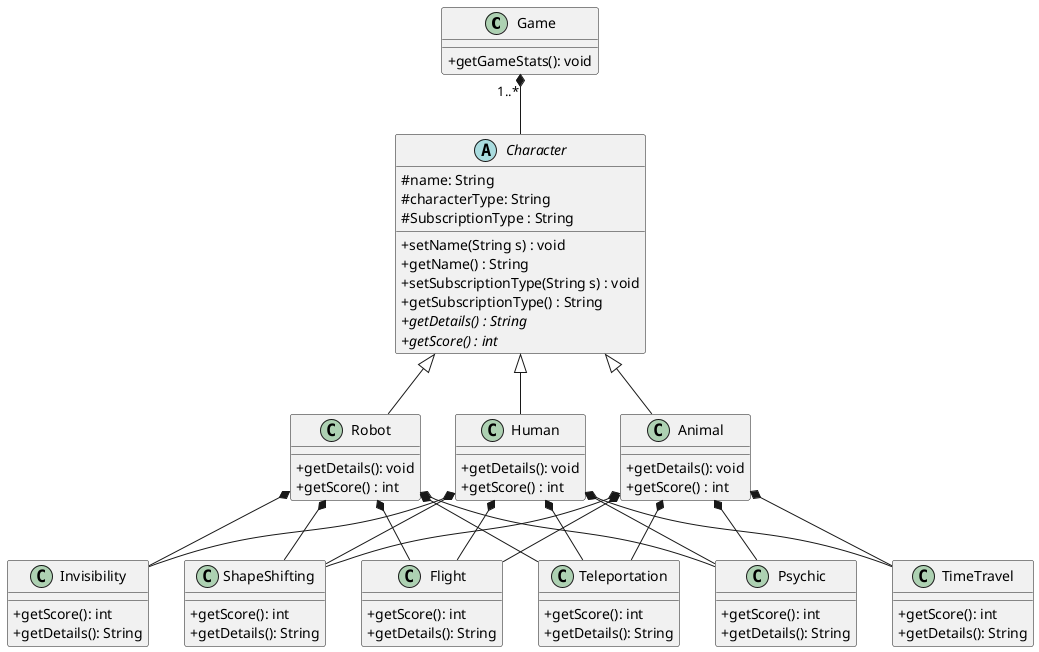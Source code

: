 @startuml
skinParam classAttributeIconSize 0

class Game{
+ getGameStats(): void
}

Game "1..*" *-- Character

abstract class Character{
    #name: String
    #characterType: String
    #SubscriptionType : String

    +setName(String s) : void
    +getName() : String
    +setSubscriptionType(String s) : void
    +getSubscriptionType() : String
    {abstract} +getDetails() : String
    {abstract} +getScore() : int
}

class Human{
    + getDetails(): void
    + getScore() : int
}

class Robot{
    + getDetails(): void
    + getScore() : int
}

class Animal{
    + getDetails(): void
    + getScore() : int
}

class Psychic{
    +getScore(): int
    +getDetails(): String
 }

class ShapeShifting{
    +getScore(): int
    +getDetails(): String
}

class Flight{
     +getScore(): int
     +getDetails(): String
}

class Invisibility{
    +getScore(): int
    +getDetails(): String
}

class TimeTravel{
    +getScore(): int
    +getDetails(): String
}

class Teleportation{
    +getScore(): int
    +getDetails(): String
}

Character <|-- Human
Character <|-- Robot
Character <|-- Animal

Animal *-- Psychic
Animal *-- Flight
Animal *-- ShapeShifting
Animal *-- TimeTravel
Animal *-- Teleportation

Robot *-- Psychic
Robot *-- Flight
Robot *-- Invisibility
Robot *-- ShapeShifting
Robot *-- Teleportation

Human *-- Invisibility
Human *-- ShapeShifting
Human *-- Flight
Human *-- TimeTravel
Human *-- Teleportation
Human *-- Psychic


@enduml